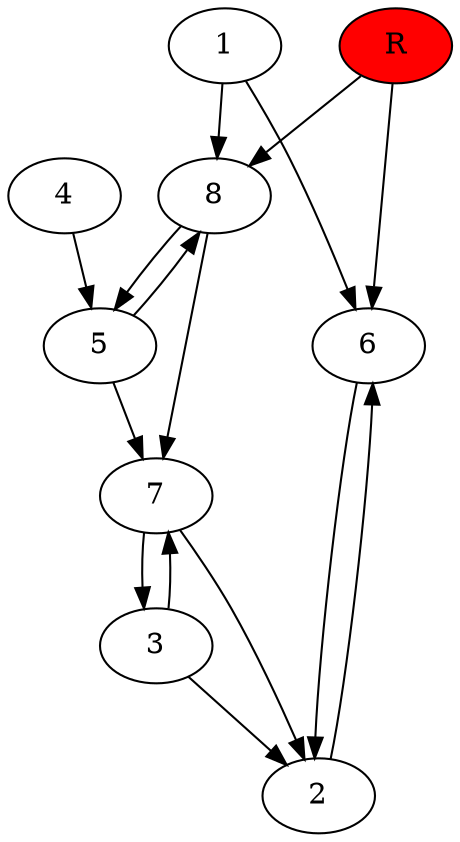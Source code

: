 digraph prb42784 {
	1
	2
	3
	4
	5
	6
	7
	8
	R [fillcolor="#ff0000" style=filled]
	1 -> 6
	1 -> 8
	2 -> 6
	3 -> 2
	3 -> 7
	4 -> 5
	5 -> 7
	5 -> 8
	6 -> 2
	7 -> 2
	7 -> 3
	8 -> 5
	8 -> 7
	R -> 6
	R -> 8
}
